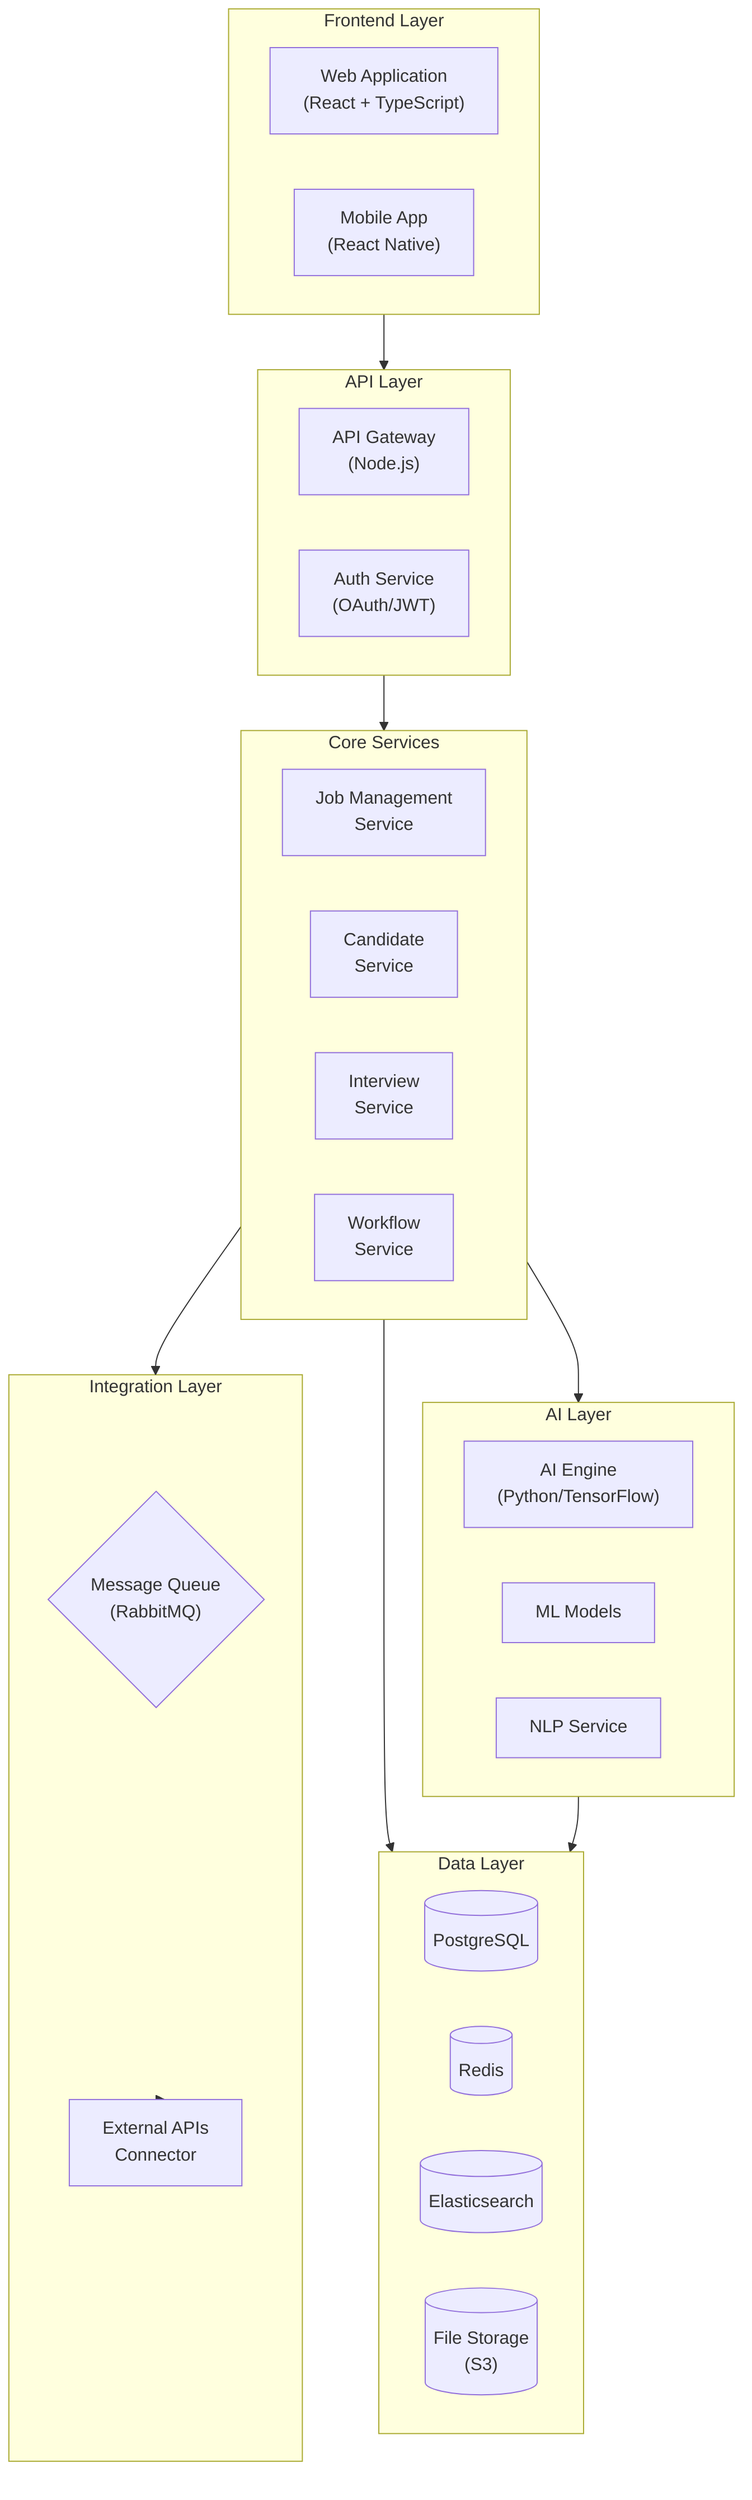 graph TB
    subgraph Frontend["Frontend Layer"]
        Web["Web Application\n(React + TypeScript)"]
        Mobile["Mobile App\n(React Native)"]
    end

    subgraph API["API Layer"]
        Gateway["API Gateway\n(Node.js)"]
        Auth["Auth Service\n(OAuth/JWT)"]
    end

    subgraph Core["Core Services"]
        Jobs["Job Management\nService"]
        Candidates["Candidate\nService"]
        Interview["Interview\nService"]
        Workflow["Workflow\nService"]
    end

    subgraph AI["AI Layer"]
        Engine["AI Engine\n(Python/TensorFlow)"]
        ML["ML Models"]
        NLP["NLP Service"]
    end

    subgraph Data["Data Layer"]
        DB[(PostgreSQL)]
        Cache[(Redis)]
        Search[(Elasticsearch)]
        Files[("File Storage\n(S3)")]
    end

    subgraph Integration["Integration Layer"]
        Queue{"Message Queue\n(RabbitMQ)"}
        External["External APIs\nConnector"]
    end

    Frontend --> API
    API --> Core
    Core --> AI
    Core --> Data
    Core --> Integration
    AI --> Data
    Integration --> External